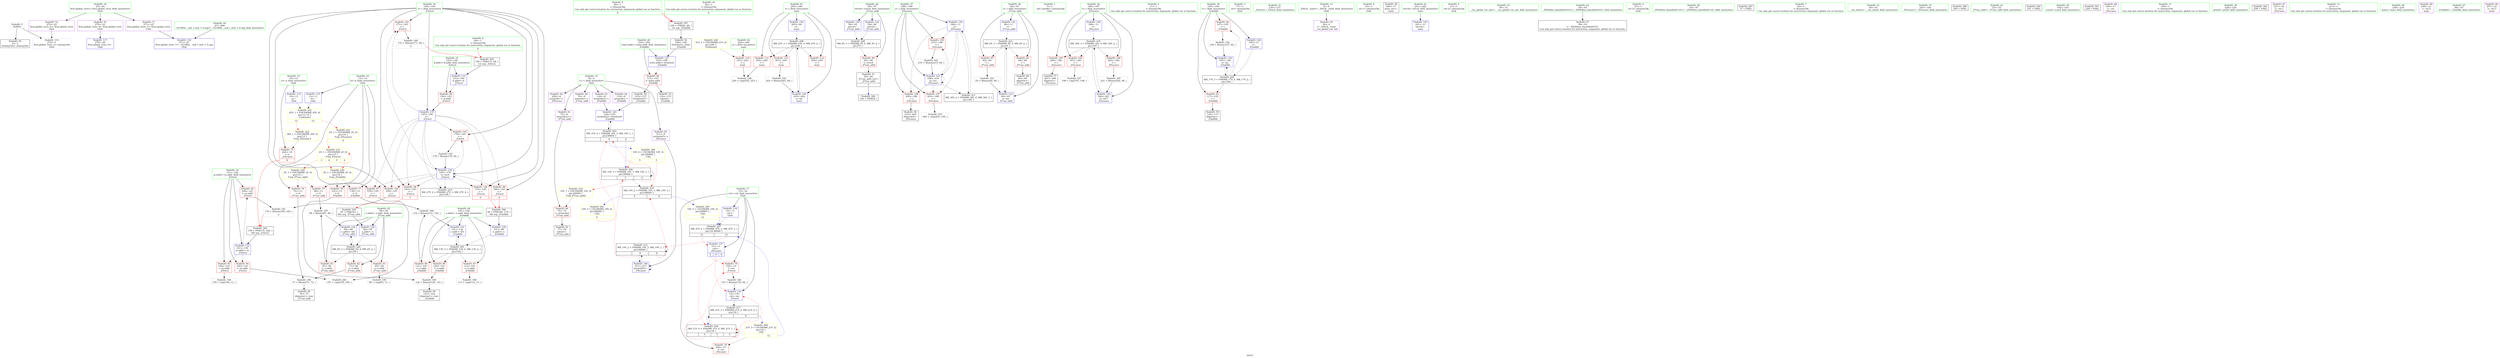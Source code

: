 digraph "SVFG" {
	label="SVFG";

	Node0x562763e249f0 [shape=record,color=grey,label="{NodeID: 0\nNullPtr}"];
	Node0x562763e249f0 -> Node0x562763e40f90[style=solid];
	Node0x562763e249f0 -> Node0x562763e46dc0[style=solid];
	Node0x562763e41b40 [shape=record,color=red,label="{NodeID: 97\n159\<--145\n\<--i\n_Z3recii\n}"];
	Node0x562763e41b40 -> Node0x562763e456d0[style=solid];
	Node0x562763e3f330 [shape=record,color=green,label="{NodeID: 14\n8\<--9\nc\<--c_field_insensitive\nGlob }"];
	Node0x562763e3f330 -> Node0x562763e42c40[style=solid];
	Node0x562763e3f330 -> Node0x562763e42d10[style=solid];
	Node0x562763e3f330 -> Node0x562763e42de0[style=solid];
	Node0x562763e3f330 -> Node0x562763e42eb0[style=solid];
	Node0x562763e3f330 -> Node0x562763e42f80[style=solid];
	Node0x562763e3f330 -> Node0x562763e43050[style=solid];
	Node0x562763e44dd0 [shape=record,color=grey,label="{NodeID: 194\n150 = cmp(149, 11, )\n}"];
	Node0x562763e41680 [shape=record,color=red,label="{NodeID: 111\n252\<--245\n\<--i\nmain\n}"];
	Node0x562763e41680 -> Node0x562763e453d0[style=solid];
	Node0x562763e400a0 [shape=record,color=green,label="{NodeID: 28\n101\<--102\nx.addr\<--x.addr_field_insensitive\n_Z3addib\n}"];
	Node0x562763e400a0 -> Node0x562763e442c0[style=solid];
	Node0x562763e400a0 -> Node0x562763e44390[style=solid];
	Node0x562763e400a0 -> Node0x562763e44460[style=solid];
	Node0x562763e400a0 -> Node0x562763e473a0[style=solid];
	Node0x562763e400a0 -> Node0x562763e477b0[style=solid];
	Node0x562763e55cd0 [shape=record,color=black,label="{NodeID: 208\nMR_43V_3 = PHI(MR_43V_4, MR_43V_2, )\npts\{246 \}\n}"];
	Node0x562763e55cd0 -> Node0x562763e41680[style=dashed];
	Node0x562763e55cd0 -> Node0x562763e41750[style=dashed];
	Node0x562763e55cd0 -> Node0x562763e41820[style=dashed];
	Node0x562763e55cd0 -> Node0x562763e48310[style=dashed];
	Node0x562763e472d0 [shape=record,color=blue,label="{NodeID: 125\n56\<--92\nretval\<--\n_Z7can_addi\n}"];
	Node0x562763e472d0 -> Node0x562763e561d0[style=dashed];
	Node0x562763e40cf0 [shape=record,color=green,label="{NodeID: 42\n243\<--244\nj\<--j_field_insensitive\nmain\n}"];
	Node0x562763e40cf0 -> Node0x562763e415b0[style=solid];
	Node0x562763e6ee40 [shape=record,color=black,label="{NodeID: 305\n140 = PHI(172, 84, )\n1st arg _Z3recii }"];
	Node0x562763e6ee40 -> Node0x562763e47950[style=solid];
	Node0x562763e5a2d0 [shape=record,color=yellow,style=double,label="{NodeID: 222\n30V_1 = ENCHI(MR_30V_0)\npts\{12 \}\nFun[_Z5scasev]}"];
	Node0x562763e5a2d0 -> Node0x562763e43760[style=dashed];
	Node0x562763e47e30 [shape=record,color=blue,label="{NodeID: 139\n188\<--11\nj\<--\n_Z5scasev\n}"];
	Node0x562763e47e30 -> Node0x562763e41340[style=dashed];
	Node0x562763e47e30 -> Node0x562763e41410[style=dashed];
	Node0x562763e47e30 -> Node0x562763e414e0[style=dashed];
	Node0x562763e47e30 -> Node0x562763e47fd0[style=dashed];
	Node0x562763e47e30 -> Node0x562763e56bd0[style=dashed];
	Node0x562763e42900 [shape=record,color=black,label="{NodeID: 56\n123\<--122\nidxprom1\<--rem\n_Z3addib\n}"];
	Node0x562763e43460 [shape=record,color=purple,label="{NodeID: 70\n270\<--25\nllvm.global_ctors_0\<--llvm.global_ctors\nGlob }"];
	Node0x562763e43460 -> Node0x562763e46bc0[style=solid];
	Node0x562763e44050 [shape=record,color=red,label="{NodeID: 84\n68\<--60\n\<--i\n_Z7can_addi\n}"];
	Node0x562763e44050 -> Node0x562763e42280[style=solid];
	Node0x562763e3e400 [shape=record,color=green,label="{NodeID: 1\n7\<--1\n__dso_handle\<--dummyObj\nGlob }"];
	Node0x562763e4a480 [shape=record,color=grey,label="{NodeID: 181\n83 = Binary(82, 84, )\n}"];
	Node0x562763e4a480 -> Node0x562763e47130[style=solid];
	Node0x562763e41c10 [shape=record,color=red,label="{NodeID: 98\n163\<--145\n\<--i\n_Z3recii\n|{<s0>3}}"];
	Node0x562763e41c10:s0 -> Node0x562763e6ea40[style=solid,color=red];
	Node0x562763e3f430 [shape=record,color=green,label="{NodeID: 15\n10\<--12\nn\<--n_field_insensitive\nGlob }"];
	Node0x562763e3f430 -> Node0x562763e43760[style=solid];
	Node0x562763e3f430 -> Node0x562763e418f0[style=solid];
	Node0x562763e44f50 [shape=record,color=grey,label="{NodeID: 195\n204 = cmp(203, 199, )\n}"];
	Node0x562763e41750 [shape=record,color=red,label="{NodeID: 112\n256\<--245\n\<--i\nmain\n}"];
	Node0x562763e40170 [shape=record,color=green,label="{NodeID: 29\n103\<--104\nstate.addr\<--state.addr_field_insensitive\n_Z3addib\n}"];
	Node0x562763e40170 -> Node0x562763e44530[style=solid];
	Node0x562763e40170 -> Node0x562763e47470[style=solid];
	Node0x562763e602e0 [shape=record,color=yellow,style=double,label="{NodeID: 292\n10V_5 = CSCHI(MR_10V_4)\npts\{90000 \}\nCS[]|{<s0>6}}"];
	Node0x562763e602e0:s0 -> Node0x562763e543a0[style=dashed,color=red];
	Node0x562763e561d0 [shape=record,color=black,label="{NodeID: 209\nMR_4V_3 = PHI(MR_4V_4, MR_4V_2, )\npts\{57 \}\n}"];
	Node0x562763e561d0 -> Node0x562763e43d10[style=dashed];
	Node0x562763e473a0 [shape=record,color=blue,label="{NodeID: 126\n101\<--99\nx.addr\<--x\n_Z3addib\n}"];
	Node0x562763e473a0 -> Node0x562763e539a0[style=dashed];
	Node0x562763e40dc0 [shape=record,color=green,label="{NodeID: 43\n245\<--246\ni\<--i_field_insensitive\nmain\n}"];
	Node0x562763e40dc0 -> Node0x562763e41680[style=solid];
	Node0x562763e40dc0 -> Node0x562763e41750[style=solid];
	Node0x562763e40dc0 -> Node0x562763e41820[style=solid];
	Node0x562763e40dc0 -> Node0x562763e48240[style=solid];
	Node0x562763e40dc0 -> Node0x562763e48310[style=solid];
	Node0x562763e6efc0 [shape=record,color=black,label="{NodeID: 306\n99 = PHI(166, 174, )\n0th arg _Z3addib }"];
	Node0x562763e6efc0 -> Node0x562763e473a0[style=solid];
	Node0x562763e5b600 [shape=record,color=yellow,style=double,label="{NodeID: 223\n2V_1 = ENCHI(MR_2V_0)\npts\{14 \}\nFun[_Z5scasev]|{<s0>8}}"];
	Node0x562763e5b600:s0 -> Node0x562763e5bef0[style=dashed,color=red];
	Node0x562763e47f00 [shape=record,color=blue,label="{NodeID: 140\n211\<--213\narrayidx5\<--\n_Z5scasev\n}"];
	Node0x562763e47f00 -> Node0x562763e47f00[style=dashed];
	Node0x562763e47f00 -> Node0x562763e570d0[style=dashed];
	Node0x562763e429d0 [shape=record,color=black,label="{NodeID: 57\n207\<--206\nidxprom\<--\n_Z5scasev\n}"];
	Node0x562763e43560 [shape=record,color=purple,label="{NodeID: 71\n271\<--25\nllvm.global_ctors_1\<--llvm.global_ctors\nGlob }"];
	Node0x562763e43560 -> Node0x562763e46cc0[style=solid];
	Node0x562763e44120 [shape=record,color=red,label="{NodeID: 85\n82\<--60\n\<--i\n_Z7can_addi\n}"];
	Node0x562763e44120 -> Node0x562763e4a480[style=solid];
	Node0x562763e3e490 [shape=record,color=green,label="{NodeID: 2\n11\<--1\n\<--dummyObj\nCan only get source location for instruction, argument, global var or function.}"];
	Node0x562763e4a600 [shape=record,color=grey,label="{NodeID: 182\n262 = Binary(261, 84, )\n}"];
	Node0x562763e4a600 -> Node0x562763e48310[style=solid];
	Node0x562763e41ce0 [shape=record,color=red,label="{NodeID: 99\n166\<--145\n\<--i\n_Z3recii\n|{<s0>4}}"];
	Node0x562763e41ce0:s0 -> Node0x562763e6efc0[style=solid,color=red];
	Node0x562763e3f530 [shape=record,color=green,label="{NodeID: 16\n13\<--14\nb\<--b_field_insensitive\nGlob }"];
	Node0x562763e3f530 -> Node0x562763e43830[style=solid];
	Node0x562763e3f530 -> Node0x562763e43900[style=solid];
	Node0x562763e3f530 -> Node0x562763e439d0[style=solid];
	Node0x562763e3f530 -> Node0x562763e43aa0[style=solid];
	Node0x562763e3f530 -> Node0x562763e46a30[style=solid];
	Node0x562763e450d0 [shape=record,color=grey,label="{NodeID: 196\n113 = cmp(112, 11, )\n}"];
	Node0x562763e41820 [shape=record,color=red,label="{NodeID: 113\n261\<--245\n\<--i\nmain\n}"];
	Node0x562763e41820 -> Node0x562763e4a600[style=solid];
	Node0x562763e40240 [shape=record,color=green,label="{NodeID: 30\n105\<--106\ni\<--i_field_insensitive\n_Z3addib\n}"];
	Node0x562763e40240 -> Node0x562763e44600[style=solid];
	Node0x562763e40240 -> Node0x562763e446d0[style=solid];
	Node0x562763e40240 -> Node0x562763e47540[style=solid];
	Node0x562763e40240 -> Node0x562763e476e0[style=solid];
	Node0x562763e566d0 [shape=record,color=black,label="{NodeID: 210\nMR_34V_3 = PHI(MR_34V_4, MR_34V_2, )\npts\{187 \}\n}"];
	Node0x562763e566d0 -> Node0x562763e420f0[style=dashed];
	Node0x562763e566d0 -> Node0x562763e421c0[style=dashed];
	Node0x562763e566d0 -> Node0x562763e41270[style=dashed];
	Node0x562763e566d0 -> Node0x562763e480a0[style=dashed];
	Node0x562763e47470 [shape=record,color=blue,label="{NodeID: 127\n103\<--108\nstate.addr\<--frombool\n_Z3addib\n}"];
	Node0x562763e47470 -> Node0x562763e44530[style=dashed];
	Node0x562763e40e90 [shape=record,color=green,label="{NodeID: 44\n27\<--266\n_GLOBAL__sub_I_earl_3_0.cpp\<--_GLOBAL__sub_I_earl_3_0.cpp_field_insensitive\n}"];
	Node0x562763e40e90 -> Node0x562763e46cc0[style=solid];
	Node0x562763e6f140 [shape=record,color=black,label="{NodeID: 307\n100 = PHI(92, 80, )\n1st arg _Z3addib }"];
	Node0x562763e6f140 -> Node0x562763e425c0[style=solid];
	Node0x562763e47fd0 [shape=record,color=blue,label="{NodeID: 141\n188\<--216\nj\<--inc\n_Z5scasev\n}"];
	Node0x562763e47fd0 -> Node0x562763e41340[style=dashed];
	Node0x562763e47fd0 -> Node0x562763e41410[style=dashed];
	Node0x562763e47fd0 -> Node0x562763e414e0[style=dashed];
	Node0x562763e47fd0 -> Node0x562763e47fd0[style=dashed];
	Node0x562763e47fd0 -> Node0x562763e56bd0[style=dashed];
	Node0x562763e42aa0 [shape=record,color=black,label="{NodeID: 58\n210\<--209\nidxprom4\<--\n_Z5scasev\n}"];
	Node0x562763e43660 [shape=record,color=purple,label="{NodeID: 72\n272\<--25\nllvm.global_ctors_2\<--llvm.global_ctors\nGlob }"];
	Node0x562763e43660 -> Node0x562763e46dc0[style=solid];
	Node0x562763e441f0 [shape=record,color=red,label="{NodeID: 86\n76\<--75\n\<--arrayidx2\n_Z7can_addi\n}"];
	Node0x562763e441f0 -> Node0x562763e42420[style=solid];
	Node0x562763e3e520 [shape=record,color=green,label="{NodeID: 3\n17\<--1\n.str\<--dummyObj\nGlob }"];
	Node0x562763e4a780 [shape=record,color=grey,label="{NodeID: 183\n216 = Binary(215, 84, )\n}"];
	Node0x562763e4a780 -> Node0x562763e47fd0[style=solid];
	Node0x562763e41db0 [shape=record,color=red,label="{NodeID: 100\n169\<--145\n\<--i\n_Z3recii\n}"];
	Node0x562763e41db0 -> Node0x562763e4b380[style=solid];
	Node0x562763e3f630 [shape=record,color=green,label="{NodeID: 17\n15\<--16\ncnt\<--cnt_field_insensitive\nGlob }"];
	Node0x562763e3f630 -> Node0x562763e43b70[style=solid];
	Node0x562763e3f630 -> Node0x562763e43c40[style=solid];
	Node0x562763e3f630 -> Node0x562763e46ac0[style=solid];
	Node0x562763e3f630 -> Node0x562763e47a20[style=solid];
	Node0x562763e3f630 -> Node0x562763e47c90[style=solid];
	Node0x562763e45250 [shape=record,color=grey,label="{NodeID: 197\n198 = cmp(197, 199, )\n}"];
	Node0x562763e418f0 [shape=record,color=blue,label="{NodeID: 114\n10\<--11\nn\<--\nGlob }"];
	Node0x562763e418f0 -> Node0x562763e5c730[style=dashed];
	Node0x562763e40310 [shape=record,color=green,label="{NodeID: 31\n136\<--137\n_Z3recii\<--_Z3recii_field_insensitive\n}"];
	Node0x562763e60520 [shape=record,color=yellow,style=double,label="{NodeID: 294\n21V_3 = CSCHI(MR_21V_2)\npts\{16 \}\nCS[]|{|<s1>12}}"];
	Node0x562763e60520 -> Node0x562763e43c40[style=dashed];
	Node0x562763e60520:s1 -> Node0x562763e557a0[style=dashed,color=blue];
	Node0x562763e56bd0 [shape=record,color=black,label="{NodeID: 211\nMR_36V_2 = PHI(MR_36V_4, MR_36V_1, )\npts\{189 \}\n}"];
	Node0x562763e56bd0 -> Node0x562763e47e30[style=dashed];
	Node0x562763e47540 [shape=record,color=blue,label="{NodeID: 128\n105\<--11\ni\<--\n_Z3addib\n}"];
	Node0x562763e47540 -> Node0x562763e53ea0[style=dashed];
	Node0x562763e40f90 [shape=record,color=black,label="{NodeID: 45\n2\<--3\ndummyVal\<--dummyVal\n}"];
	Node0x562763e480a0 [shape=record,color=blue,label="{NodeID: 142\n186\<--221\ni\<--inc7\n_Z5scasev\n}"];
	Node0x562763e480a0 -> Node0x562763e566d0[style=dashed];
	Node0x562763e42b70 [shape=record,color=purple,label="{NodeID: 59\n36\<--4\n\<--_ZStL8__ioinit\n__cxx_global_var_init\n}"];
	Node0x562763e43760 [shape=record,color=red,label="{NodeID: 73\n224\<--10\n\<--n\n_Z5scasev\n|{<s0>8}}"];
	Node0x562763e43760:s0 -> Node0x562763e6ec30[style=solid,color=red];
	Node0x562763e442c0 [shape=record,color=red,label="{NodeID: 87\n112\<--101\n\<--x.addr\n_Z3addib\n}"];
	Node0x562763e442c0 -> Node0x562763e450d0[style=solid];
	Node0x562763e3e5b0 [shape=record,color=green,label="{NodeID: 4\n19\<--1\n.str.1\<--dummyObj\nGlob }"];
	Node0x562763e4a900 [shape=record,color=grey,label="{NodeID: 184\n153 = Binary(152, 84, )\n}"];
	Node0x562763e4a900 -> Node0x562763e47a20[style=solid];
	Node0x562763e41e80 [shape=record,color=red,label="{NodeID: 101\n171\<--145\n\<--i\n_Z3recii\n}"];
	Node0x562763e41e80 -> Node0x562763e4b080[style=solid];
	Node0x562763e3f730 [shape=record,color=green,label="{NodeID: 18\n25\<--29\nllvm.global_ctors\<--llvm.global_ctors_field_insensitive\nGlob }"];
	Node0x562763e3f730 -> Node0x562763e43460[style=solid];
	Node0x562763e3f730 -> Node0x562763e43560[style=solid];
	Node0x562763e3f730 -> Node0x562763e43660[style=solid];
	Node0x562763e453d0 [shape=record,color=grey,label="{NodeID: 198\n254 = cmp(252, 253, )\n}"];
	Node0x562763e46a30 [shape=record,color=blue,label="{NodeID: 115\n13\<--11\nb\<--\nGlob }"];
	Node0x562763e46a30 -> Node0x562763e5c730[style=dashed];
	Node0x562763e40410 [shape=record,color=green,label="{NodeID: 32\n141\<--142\nm.addr\<--m.addr_field_insensitive\n_Z3recii\n}"];
	Node0x562763e40410 -> Node0x562763e447a0[style=solid];
	Node0x562763e40410 -> Node0x562763e44870[style=solid];
	Node0x562763e40410 -> Node0x562763e44940[style=solid];
	Node0x562763e40410 -> Node0x562763e47880[style=solid];
	Node0x562763e60680 [shape=record,color=yellow,style=double,label="{NodeID: 295\n10V_5 = CSCHI(MR_10V_2)\npts\{90000 \}\nCS[]|{<s0>12}}"];
	Node0x562763e60680:s0 -> Node0x562763e557a0[style=dashed,color=blue];
	Node0x562763e570d0 [shape=record,color=black,label="{NodeID: 212\nMR_10V_2 = PHI(MR_10V_3, MR_10V_1, )\npts\{90000 \}\n|{|<s2>8|<s3>8}}"];
	Node0x562763e570d0 -> Node0x562763e47f00[style=dashed];
	Node0x562763e570d0 -> Node0x562763e570d0[style=dashed];
	Node0x562763e570d0:s2 -> Node0x562763e552a0[style=dashed,color=red];
	Node0x562763e570d0:s3 -> Node0x562763e593d0[style=dashed,color=red];
	Node0x562763e47610 [shape=record,color=blue,label="{NodeID: 129\n124\<--125\narrayidx2\<--frombool3\n_Z3addib\n}"];
	Node0x562763e47610 -> Node0x562763e543a0[style=dashed];
	Node0x562763e41090 [shape=record,color=black,label="{NodeID: 46\n240\<--11\nmain_ret\<--\nmain\n}"];
	Node0x562763e48170 [shape=record,color=blue,label="{NodeID: 143\n241\<--11\nretval\<--\nmain\n}"];
	Node0x562763e42c40 [shape=record,color=purple,label="{NodeID: 60\n70\<--8\narrayidx\<--c\n_Z7can_addi\n}"];
	Node0x562763e5c570 [shape=record,color=yellow,style=double,label="{NodeID: 240\n41V_1 = ENCHI(MR_41V_0)\npts\{244 \}\nFun[main]}"];
	Node0x562763e5c570 -> Node0x562763e415b0[style=dashed];
	Node0x562763e43830 [shape=record,color=red,label="{NodeID: 74\n72\<--13\n\<--b\n_Z7can_addi\n}"];
	Node0x562763e43830 -> Node0x562763e4af00[style=solid];
	Node0x562763e44390 [shape=record,color=red,label="{NodeID: 88\n120\<--101\n\<--x.addr\n_Z3addib\n}"];
	Node0x562763e44390 -> Node0x562763e4b200[style=solid];
	Node0x562763e3edf0 [shape=record,color=green,label="{NodeID: 5\n21\<--1\n.str.2\<--dummyObj\nGlob }"];
	Node0x562763e4aa80 [shape=record,color=grey,label="{NodeID: 185\n221 = Binary(220, 84, )\n}"];
	Node0x562763e4aa80 -> Node0x562763e480a0[style=solid];
	Node0x562763e41f50 [shape=record,color=red,label="{NodeID: 102\n174\<--145\n\<--i\n_Z3recii\n|{<s0>6}}"];
	Node0x562763e41f50:s0 -> Node0x562763e6efc0[style=solid,color=red];
	Node0x562763e3f830 [shape=record,color=green,label="{NodeID: 19\n30\<--31\n__cxx_global_var_init\<--__cxx_global_var_init_field_insensitive\n}"];
	Node0x562763e45550 [shape=record,color=grey,label="{NodeID: 199\n66 = cmp(65, 11, )\n}"];
	Node0x562763e46ac0 [shape=record,color=blue,label="{NodeID: 116\n15\<--11\ncnt\<--\nGlob }"];
	Node0x562763e46ac0 -> Node0x562763e557a0[style=dashed];
	Node0x562763e404e0 [shape=record,color=green,label="{NodeID: 33\n143\<--144\nk.addr\<--k.addr_field_insensitive\n_Z3recii\n}"];
	Node0x562763e404e0 -> Node0x562763e41a70[style=solid];
	Node0x562763e404e0 -> Node0x562763e47950[style=solid];
	Node0x562763e476e0 [shape=record,color=blue,label="{NodeID: 130\n105\<--128\ni\<--inc\n_Z3addib\n}"];
	Node0x562763e476e0 -> Node0x562763e53ea0[style=dashed];
	Node0x562763e41160 [shape=record,color=black,label="{NodeID: 47\n38\<--39\n\<--_ZNSt8ios_base4InitD1Ev\nCan only get source location for instruction, argument, global var or function.}"];
	Node0x562763e48240 [shape=record,color=blue,label="{NodeID: 144\n245\<--84\ni\<--\nmain\n}"];
	Node0x562763e48240 -> Node0x562763e55cd0[style=dashed];
	Node0x562763e42d10 [shape=record,color=purple,label="{NodeID: 61\n75\<--8\narrayidx2\<--c\n_Z7can_addi\n}"];
	Node0x562763e42d10 -> Node0x562763e441f0[style=solid];
	Node0x562763e43900 [shape=record,color=red,label="{NodeID: 75\n86\<--13\n\<--b\n_Z7can_addi\n}"];
	Node0x562763e43900 -> Node0x562763e4ad80[style=solid];
	Node0x562763e44460 [shape=record,color=red,label="{NodeID: 89\n131\<--101\n\<--x.addr\n_Z3addib\n}"];
	Node0x562763e44460 -> Node0x562763e4ac00[style=solid];
	Node0x562763e3ee80 [shape=record,color=green,label="{NodeID: 6\n23\<--1\n.str.3\<--dummyObj\nGlob }"];
	Node0x562763e4ac00 [shape=record,color=grey,label="{NodeID: 186\n132 = Binary(131, 130, )\n}"];
	Node0x562763e4ac00 -> Node0x562763e477b0[style=solid];
	Node0x562763e42020 [shape=record,color=red,label="{NodeID: 103\n178\<--145\n\<--i\n_Z3recii\n}"];
	Node0x562763e42020 -> Node0x562763e44c50[style=solid];
	Node0x562763e3f930 [shape=record,color=green,label="{NodeID: 20\n34\<--35\n_ZNSt8ios_base4InitC1Ev\<--_ZNSt8ios_base4InitC1Ev_field_insensitive\n}"];
	Node0x562763e456d0 [shape=record,color=grey,label="{NodeID: 200\n161 = cmp(159, 160, )\n}"];
	Node0x562763e46bc0 [shape=record,color=blue,label="{NodeID: 117\n270\<--26\nllvm.global_ctors_0\<--\nGlob }"];
	Node0x562763e405b0 [shape=record,color=green,label="{NodeID: 34\n145\<--146\ni\<--i_field_insensitive\n_Z3recii\n}"];
	Node0x562763e405b0 -> Node0x562763e41b40[style=solid];
	Node0x562763e405b0 -> Node0x562763e41c10[style=solid];
	Node0x562763e405b0 -> Node0x562763e41ce0[style=solid];
	Node0x562763e405b0 -> Node0x562763e41db0[style=solid];
	Node0x562763e405b0 -> Node0x562763e41e80[style=solid];
	Node0x562763e405b0 -> Node0x562763e41f50[style=solid];
	Node0x562763e405b0 -> Node0x562763e42020[style=solid];
	Node0x562763e405b0 -> Node0x562763e47af0[style=solid];
	Node0x562763e405b0 -> Node0x562763e47bc0[style=solid];
	Node0x562763c00af0 [shape=record,color=black,label="{NodeID: 297\n37 = PHI()\n}"];
	Node0x562763e477b0 [shape=record,color=blue,label="{NodeID: 131\n101\<--132\nx.addr\<--div\n_Z3addib\n}"];
	Node0x562763e477b0 -> Node0x562763e539a0[style=dashed];
	Node0x562763e42280 [shape=record,color=black,label="{NodeID: 48\n69\<--68\nidxprom\<--\n_Z7can_addi\n}"];
	Node0x562763e5ba60 [shape=record,color=yellow,style=double,label="{NodeID: 228\n2V_1 = ENCHI(MR_2V_0)\npts\{14 \}\nFun[_Z7can_addi]}"];
	Node0x562763e5ba60 -> Node0x562763e43830[style=dashed];
	Node0x562763e5ba60 -> Node0x562763e43900[style=dashed];
	Node0x562763e48310 [shape=record,color=blue,label="{NodeID: 145\n245\<--262\ni\<--inc\nmain\n}"];
	Node0x562763e48310 -> Node0x562763e55cd0[style=dashed];
	Node0x562763e42de0 [shape=record,color=purple,label="{NodeID: 62\n119\<--8\narrayidx\<--c\n_Z3addib\n}"];
	Node0x562763e5c730 [shape=record,color=yellow,style=double,label="{NodeID: 242\n45V_1 = ENCHI(MR_45V_0)\npts\{12 14 \}\nFun[main]|{<s0>12|<s1>12}}"];
	Node0x562763e5c730:s0 -> Node0x562763e5a2d0[style=dashed,color=red];
	Node0x562763e5c730:s1 -> Node0x562763e5b600[style=dashed,color=red];
	Node0x562763e439d0 [shape=record,color=red,label="{NodeID: 76\n121\<--13\n\<--b\n_Z3addib\n}"];
	Node0x562763e439d0 -> Node0x562763e4b200[style=solid];
	Node0x562763e44530 [shape=record,color=red,label="{NodeID: 90\n115\<--103\n\<--state.addr\n_Z3addib\n}"];
	Node0x562763e44530 -> Node0x562763e42690[style=solid];
	Node0x562763e44530 -> Node0x562763e42760[style=solid];
	Node0x562763e3ef10 [shape=record,color=green,label="{NodeID: 7\n26\<--1\n\<--dummyObj\nCan only get source location for instruction, argument, global var or function.}"];
	Node0x562763e4ad80 [shape=record,color=grey,label="{NodeID: 187\n88 = Binary(87, 86, )\n}"];
	Node0x562763e4ad80 -> Node0x562763e47200[style=solid];
	Node0x562763e420f0 [shape=record,color=red,label="{NodeID: 104\n197\<--186\n\<--i\n_Z5scasev\n}"];
	Node0x562763e420f0 -> Node0x562763e45250[style=solid];
	Node0x562763e3fa30 [shape=record,color=green,label="{NodeID: 21\n40\<--41\n__cxa_atexit\<--__cxa_atexit_field_insensitive\n}"];
	Node0x562763e539a0 [shape=record,color=black,label="{NodeID: 201\nMR_13V_3 = PHI(MR_13V_4, MR_13V_2, )\npts\{102 \}\n}"];
	Node0x562763e539a0 -> Node0x562763e442c0[style=dashed];
	Node0x562763e539a0 -> Node0x562763e44390[style=dashed];
	Node0x562763e539a0 -> Node0x562763e44460[style=dashed];
	Node0x562763e539a0 -> Node0x562763e477b0[style=dashed];
	Node0x562763e46cc0 [shape=record,color=blue,label="{NodeID: 118\n271\<--27\nllvm.global_ctors_1\<--_GLOBAL__sub_I_earl_3_0.cpp\nGlob }"];
	Node0x562763e40680 [shape=record,color=green,label="{NodeID: 35\n183\<--184\n_Z5scasev\<--_Z5scasev_field_insensitive\n}"];
	Node0x562763e6e540 [shape=record,color=black,label="{NodeID: 298\n249 = PHI()\n}"];
	Node0x562763e47880 [shape=record,color=blue,label="{NodeID: 132\n141\<--139\nm.addr\<--m\n_Z3recii\n}"];
	Node0x562763e47880 -> Node0x562763e447a0[style=dashed];
	Node0x562763e47880 -> Node0x562763e44870[style=dashed];
	Node0x562763e47880 -> Node0x562763e44940[style=dashed];
	Node0x562763e42350 [shape=record,color=black,label="{NodeID: 49\n74\<--73\nidxprom1\<--rem\n_Z7can_addi\n}"];
	Node0x562763e42eb0 [shape=record,color=purple,label="{NodeID: 63\n124\<--8\narrayidx2\<--c\n_Z3addib\n}"];
	Node0x562763e42eb0 -> Node0x562763e47610[style=solid];
	Node0x562763e43aa0 [shape=record,color=red,label="{NodeID: 77\n130\<--13\n\<--b\n_Z3addib\n}"];
	Node0x562763e43aa0 -> Node0x562763e4ac00[style=solid];
	Node0x562763e44600 [shape=record,color=red,label="{NodeID: 91\n117\<--105\n\<--i\n_Z3addib\n}"];
	Node0x562763e44600 -> Node0x562763e42830[style=solid];
	Node0x562763e3efa0 [shape=record,color=green,label="{NodeID: 8\n80\<--1\n\<--dummyObj\nCan only get source location for instruction, argument, global var or function.|{<s0>6}}"];
	Node0x562763e3efa0:s0 -> Node0x562763e6f140[style=solid,color=red];
	Node0x562763e4af00 [shape=record,color=grey,label="{NodeID: 188\n73 = Binary(71, 72, )\n}"];
	Node0x562763e4af00 -> Node0x562763e42350[style=solid];
	Node0x562763e421c0 [shape=record,color=red,label="{NodeID: 105\n206\<--186\n\<--i\n_Z5scasev\n}"];
	Node0x562763e421c0 -> Node0x562763e429d0[style=solid];
	Node0x562763e3fb30 [shape=record,color=green,label="{NodeID: 22\n39\<--45\n_ZNSt8ios_base4InitD1Ev\<--_ZNSt8ios_base4InitD1Ev_field_insensitive\n}"];
	Node0x562763e3fb30 -> Node0x562763e41160[style=solid];
	Node0x562763e53ea0 [shape=record,color=black,label="{NodeID: 202\nMR_17V_3 = PHI(MR_17V_4, MR_17V_2, )\npts\{106 \}\n}"];
	Node0x562763e53ea0 -> Node0x562763e44600[style=dashed];
	Node0x562763e53ea0 -> Node0x562763e446d0[style=dashed];
	Node0x562763e53ea0 -> Node0x562763e476e0[style=dashed];
	Node0x562763e46dc0 [shape=record,color=blue, style = dotted,label="{NodeID: 119\n272\<--3\nllvm.global_ctors_2\<--dummyVal\nGlob }"];
	Node0x562763e40780 [shape=record,color=green,label="{NodeID: 36\n186\<--187\ni\<--i_field_insensitive\n_Z5scasev\n}"];
	Node0x562763e40780 -> Node0x562763e420f0[style=solid];
	Node0x562763e40780 -> Node0x562763e421c0[style=solid];
	Node0x562763e40780 -> Node0x562763e41270[style=solid];
	Node0x562763e40780 -> Node0x562763e47d60[style=solid];
	Node0x562763e40780 -> Node0x562763e480a0[style=solid];
	Node0x562763e6e640 [shape=record,color=black,label="{NodeID: 299\n164 = PHI(54, )\n}"];
	Node0x562763e47950 [shape=record,color=blue,label="{NodeID: 133\n143\<--140\nk.addr\<--k\n_Z3recii\n}"];
	Node0x562763e47950 -> Node0x562763e41a70[style=dashed];
	Node0x562763e42420 [shape=record,color=black,label="{NodeID: 50\n77\<--76\ntobool\<--\n_Z7can_addi\n}"];
	Node0x562763e42f80 [shape=record,color=purple,label="{NodeID: 64\n208\<--8\narrayidx\<--c\n_Z5scasev\n}"];
	Node0x562763e5c920 [shape=record,color=yellow,style=double,label="{NodeID: 244\n2V_1 = ENCHI(MR_2V_0)\npts\{14 \}\nFun[_Z3addib]}"];
	Node0x562763e5c920 -> Node0x562763e439d0[style=dashed];
	Node0x562763e5c920 -> Node0x562763e43aa0[style=dashed];
	Node0x562763e43b70 [shape=record,color=red,label="{NodeID: 78\n152\<--15\n\<--cnt\n_Z3recii\n}"];
	Node0x562763e43b70 -> Node0x562763e4a900[style=solid];
	Node0x562763e446d0 [shape=record,color=red,label="{NodeID: 92\n127\<--105\n\<--i\n_Z3addib\n}"];
	Node0x562763e446d0 -> Node0x562763e44ad0[style=solid];
	Node0x562763e3f030 [shape=record,color=green,label="{NodeID: 9\n84\<--1\n\<--dummyObj\nCan only get source location for instruction, argument, global var or function.|{<s0>8}}"];
	Node0x562763e3f030:s0 -> Node0x562763e6ee40[style=solid,color=red];
	Node0x562763e4b080 [shape=record,color=grey,label="{NodeID: 189\n172 = Binary(171, 84, )\n|{<s0>5}}"];
	Node0x562763e4b080:s0 -> Node0x562763e6ee40[style=solid,color=red];
	Node0x562763e41270 [shape=record,color=red,label="{NodeID: 106\n220\<--186\n\<--i\n_Z5scasev\n}"];
	Node0x562763e41270 -> Node0x562763e4aa80[style=solid];
	Node0x562763e3fc30 [shape=record,color=green,label="{NodeID: 23\n52\<--53\n_Z7can_addi\<--_Z7can_addi_field_insensitive\n}"];
	Node0x562763e543a0 [shape=record,color=black,label="{NodeID: 203\nMR_10V_2 = PHI(MR_10V_3, MR_10V_1, )\npts\{90000 \}\n|{|<s1>4|<s2>6}}"];
	Node0x562763e543a0 -> Node0x562763e47610[style=dashed];
	Node0x562763e543a0:s1 -> Node0x562763e60020[style=dashed,color=blue];
	Node0x562763e543a0:s2 -> Node0x562763e552a0[style=dashed,color=blue];
	Node0x562763e46ec0 [shape=record,color=blue,label="{NodeID: 120\n58\<--55\nx.addr\<--x\n_Z7can_addi\n}"];
	Node0x562763e46ec0 -> Node0x562763e598d0[style=dashed];
	Node0x562763e40850 [shape=record,color=green,label="{NodeID: 37\n188\<--189\nj\<--j_field_insensitive\n_Z5scasev\n}"];
	Node0x562763e40850 -> Node0x562763e41340[style=solid];
	Node0x562763e40850 -> Node0x562763e41410[style=solid];
	Node0x562763e40850 -> Node0x562763e414e0[style=solid];
	Node0x562763e40850 -> Node0x562763e47e30[style=solid];
	Node0x562763e40850 -> Node0x562763e47fd0[style=solid];
	Node0x562763e6e7a0 [shape=record,color=black,label="{NodeID: 300\n191 = PHI()\n}"];
	Node0x562763e589d0 [shape=record,color=black,label="{NodeID: 217\nMR_21V_3 = PHI(MR_21V_2, MR_21V_4, )\npts\{16 \}\n|{<s0>5|<s1>8}}"];
	Node0x562763e589d0:s0 -> Node0x562763e548a0[style=dashed,color=blue];
	Node0x562763e589d0:s1 -> Node0x562763e60520[style=dashed,color=blue];
	Node0x562763e47a20 [shape=record,color=blue,label="{NodeID: 134\n15\<--153\ncnt\<--inc\n_Z3recii\n}"];
	Node0x562763e47a20 -> Node0x562763e589d0[style=dashed];
	Node0x562763e424f0 [shape=record,color=black,label="{NodeID: 51\n54\<--94\n_Z7can_addi_ret\<--\n_Z7can_addi\n|{<s0>3}}"];
	Node0x562763e424f0:s0 -> Node0x562763e6e640[style=solid,color=blue];
	Node0x562763e43050 [shape=record,color=purple,label="{NodeID: 65\n211\<--8\narrayidx5\<--c\n_Z5scasev\n}"];
	Node0x562763e43050 -> Node0x562763e47f00[style=solid];
	Node0x562763e43c40 [shape=record,color=red,label="{NodeID: 79\n226\<--15\n\<--cnt\n_Z5scasev\n}"];
	Node0x562763e447a0 [shape=record,color=red,label="{NodeID: 93\n149\<--141\n\<--m.addr\n_Z3recii\n}"];
	Node0x562763e447a0 -> Node0x562763e44dd0[style=solid];
	Node0x562763e3f0c0 [shape=record,color=green,label="{NodeID: 10\n92\<--1\n\<--dummyObj\nCan only get source location for instruction, argument, global var or function.|{<s0>4}}"];
	Node0x562763e3f0c0:s0 -> Node0x562763e6f140[style=solid,color=red];
	Node0x562763e4b200 [shape=record,color=grey,label="{NodeID: 190\n122 = Binary(120, 121, )\n}"];
	Node0x562763e4b200 -> Node0x562763e42900[style=solid];
	Node0x562763e41340 [shape=record,color=red,label="{NodeID: 107\n203\<--188\n\<--j\n_Z5scasev\n}"];
	Node0x562763e41340 -> Node0x562763e44f50[style=solid];
	Node0x562763e3fd30 [shape=record,color=green,label="{NodeID: 24\n56\<--57\nretval\<--retval_field_insensitive\n_Z7can_addi\n}"];
	Node0x562763e3fd30 -> Node0x562763e43d10[style=solid];
	Node0x562763e3fd30 -> Node0x562763e47060[style=solid];
	Node0x562763e3fd30 -> Node0x562763e472d0[style=solid];
	Node0x562763e548a0 [shape=record,color=black,label="{NodeID: 204\nMR_21V_4 = PHI(MR_21V_6, MR_21V_1, )\npts\{16 \}\n|{|<s2>5|<s3>5|<s4>5}}"];
	Node0x562763e548a0 -> Node0x562763e548a0[style=dashed];
	Node0x562763e548a0 -> Node0x562763e589d0[style=dashed];
	Node0x562763e548a0:s2 -> Node0x562763e43b70[style=dashed,color=red];
	Node0x562763e548a0:s3 -> Node0x562763e47a20[style=dashed,color=red];
	Node0x562763e548a0:s4 -> Node0x562763e548a0[style=dashed,color=red];
	Node0x562763e46f90 [shape=record,color=blue,label="{NodeID: 121\n60\<--11\ni\<--\n_Z7can_addi\n}"];
	Node0x562763e46f90 -> Node0x562763e59dd0[style=dashed];
	Node0x562763e40920 [shape=record,color=green,label="{NodeID: 38\n192\<--193\nscanf\<--scanf_field_insensitive\n}"];
	Node0x562763e6e870 [shape=record,color=black,label="{NodeID: 301\n228 = PHI()\n}"];
	Node0x562763e58ed0 [shape=record,color=black,label="{NodeID: 218\nMR_27V_2 = PHI(MR_27V_1, MR_27V_4, )\npts\{146 \}\n}"];
	Node0x562763e47af0 [shape=record,color=blue,label="{NodeID: 135\n145\<--156\ni\<--\n_Z3recii\n}"];
	Node0x562763e47af0 -> Node0x562763e41b40[style=dashed];
	Node0x562763e47af0 -> Node0x562763e41c10[style=dashed];
	Node0x562763e47af0 -> Node0x562763e41ce0[style=dashed];
	Node0x562763e47af0 -> Node0x562763e41db0[style=dashed];
	Node0x562763e47af0 -> Node0x562763e41e80[style=dashed];
	Node0x562763e47af0 -> Node0x562763e41f50[style=dashed];
	Node0x562763e47af0 -> Node0x562763e42020[style=dashed];
	Node0x562763e47af0 -> Node0x562763e47bc0[style=dashed];
	Node0x562763e47af0 -> Node0x562763e58ed0[style=dashed];
	Node0x562763e425c0 [shape=record,color=black,label="{NodeID: 52\n108\<--100\nfrombool\<--state\n_Z3addib\n}"];
	Node0x562763e425c0 -> Node0x562763e47470[style=solid];
	Node0x562763e5be10 [shape=record,color=yellow,style=double,label="{NodeID: 232\n10V_1 = ENCHI(MR_10V_0)\npts\{90000 \}\nFun[_Z7can_addi]}"];
	Node0x562763e5be10 -> Node0x562763e441f0[style=dashed];
	Node0x562763e43120 [shape=record,color=purple,label="{NodeID: 66\n190\<--17\n\<--.str\n_Z5scasev\n}"];
	Node0x562763e43d10 [shape=record,color=red,label="{NodeID: 80\n94\<--56\n\<--retval\n_Z7can_addi\n}"];
	Node0x562763e43d10 -> Node0x562763e424f0[style=solid];
	Node0x562763e44870 [shape=record,color=red,label="{NodeID: 94\n160\<--141\n\<--m.addr\n_Z3recii\n}"];
	Node0x562763e44870 -> Node0x562763e456d0[style=solid];
	Node0x562763e3f150 [shape=record,color=green,label="{NodeID: 11\n199\<--1\n\<--dummyObj\nCan only get source location for instruction, argument, global var or function.}"];
	Node0x562763e4b380 [shape=record,color=grey,label="{NodeID: 191\n170 = Binary(168, 169, )\n|{<s0>5}}"];
	Node0x562763e4b380:s0 -> Node0x562763e6ec30[style=solid,color=red];
	Node0x562763e41410 [shape=record,color=red,label="{NodeID: 108\n209\<--188\n\<--j\n_Z5scasev\n}"];
	Node0x562763e41410 -> Node0x562763e42aa0[style=solid];
	Node0x562763e3fe00 [shape=record,color=green,label="{NodeID: 25\n58\<--59\nx.addr\<--x.addr_field_insensitive\n_Z7can_addi\n}"];
	Node0x562763e3fe00 -> Node0x562763e43de0[style=solid];
	Node0x562763e3fe00 -> Node0x562763e43eb0[style=solid];
	Node0x562763e3fe00 -> Node0x562763e43f80[style=solid];
	Node0x562763e3fe00 -> Node0x562763e46ec0[style=solid];
	Node0x562763e3fe00 -> Node0x562763e47200[style=solid];
	Node0x562763e47060 [shape=record,color=blue,label="{NodeID: 122\n56\<--80\nretval\<--\n_Z7can_addi\n}"];
	Node0x562763e47060 -> Node0x562763e561d0[style=dashed];
	Node0x562763e40a20 [shape=record,color=green,label="{NodeID: 39\n229\<--230\nprintf\<--printf_field_insensitive\n}"];
	Node0x562763e6e940 [shape=record,color=black,label="{NodeID: 302\n258 = PHI()\n}"];
	Node0x562763e593d0 [shape=record,color=black,label="{NodeID: 219\nMR_10V_2 = PHI(MR_10V_1, MR_10V_3, )\npts\{90000 \}\n|{<s0>5|<s1>8}}"];
	Node0x562763e593d0:s0 -> Node0x562763e602e0[style=dashed,color=blue];
	Node0x562763e593d0:s1 -> Node0x562763e60680[style=dashed,color=blue];
	Node0x562763e47bc0 [shape=record,color=blue,label="{NodeID: 136\n145\<--179\ni\<--inc4\n_Z3recii\n}"];
	Node0x562763e47bc0 -> Node0x562763e41b40[style=dashed];
	Node0x562763e47bc0 -> Node0x562763e41c10[style=dashed];
	Node0x562763e47bc0 -> Node0x562763e41ce0[style=dashed];
	Node0x562763e47bc0 -> Node0x562763e41db0[style=dashed];
	Node0x562763e47bc0 -> Node0x562763e41e80[style=dashed];
	Node0x562763e47bc0 -> Node0x562763e41f50[style=dashed];
	Node0x562763e47bc0 -> Node0x562763e42020[style=dashed];
	Node0x562763e47bc0 -> Node0x562763e47bc0[style=dashed];
	Node0x562763e47bc0 -> Node0x562763e58ed0[style=dashed];
	Node0x562763e42690 [shape=record,color=black,label="{NodeID: 53\n116\<--115\ntobool\<--\n_Z3addib\n}"];
	Node0x562763e5bef0 [shape=record,color=yellow,style=double,label="{NodeID: 233\n2V_1 = ENCHI(MR_2V_0)\npts\{14 \}\nFun[_Z3recii]|{<s0>3|<s1>4|<s2>5|<s3>6}}"];
	Node0x562763e5bef0:s0 -> Node0x562763e5ba60[style=dashed,color=red];
	Node0x562763e5bef0:s1 -> Node0x562763e5c920[style=dashed,color=red];
	Node0x562763e5bef0:s2 -> Node0x562763e5bef0[style=dashed,color=red];
	Node0x562763e5bef0:s3 -> Node0x562763e5c920[style=dashed,color=red];
	Node0x562763e431f0 [shape=record,color=purple,label="{NodeID: 67\n227\<--19\n\<--.str.1\n_Z5scasev\n}"];
	Node0x562763e43de0 [shape=record,color=red,label="{NodeID: 81\n65\<--58\n\<--x.addr\n_Z7can_addi\n}"];
	Node0x562763e43de0 -> Node0x562763e45550[style=solid];
	Node0x562763e44940 [shape=record,color=red,label="{NodeID: 95\n168\<--141\n\<--m.addr\n_Z3recii\n}"];
	Node0x562763e44940 -> Node0x562763e4b380[style=solid];
	Node0x562763e3f1e0 [shape=record,color=green,label="{NodeID: 12\n213\<--1\n\<--dummyObj\nCan only get source location for instruction, argument, global var or function.}"];
	Node0x562763e44ad0 [shape=record,color=grey,label="{NodeID: 192\n128 = Binary(127, 84, )\n}"];
	Node0x562763e44ad0 -> Node0x562763e476e0[style=solid];
	Node0x562763e414e0 [shape=record,color=red,label="{NodeID: 109\n215\<--188\n\<--j\n_Z5scasev\n}"];
	Node0x562763e414e0 -> Node0x562763e4a780[style=solid];
	Node0x562763e3fed0 [shape=record,color=green,label="{NodeID: 26\n60\<--61\ni\<--i_field_insensitive\n_Z7can_addi\n}"];
	Node0x562763e3fed0 -> Node0x562763e44050[style=solid];
	Node0x562763e3fed0 -> Node0x562763e44120[style=solid];
	Node0x562763e3fed0 -> Node0x562763e46f90[style=solid];
	Node0x562763e3fed0 -> Node0x562763e47130[style=solid];
	Node0x562763e552a0 [shape=record,color=black,label="{NodeID: 206\nMR_10V_3 = PHI(MR_10V_7, MR_10V_1, )\npts\{90000 \}\n|{|<s2>3|<s3>4}}"];
	Node0x562763e552a0 -> Node0x562763e552a0[style=dashed];
	Node0x562763e552a0 -> Node0x562763e593d0[style=dashed];
	Node0x562763e552a0:s2 -> Node0x562763e5be10[style=dashed,color=red];
	Node0x562763e552a0:s3 -> Node0x562763e543a0[style=dashed,color=red];
	Node0x562763e47130 [shape=record,color=blue,label="{NodeID: 123\n60\<--83\ni\<--inc\n_Z7can_addi\n}"];
	Node0x562763e47130 -> Node0x562763e59dd0[style=dashed];
	Node0x562763e40b20 [shape=record,color=green,label="{NodeID: 40\n238\<--239\nmain\<--main_field_insensitive\n}"];
	Node0x562763e6ea40 [shape=record,color=black,label="{NodeID: 303\n55 = PHI(163, )\n0th arg _Z7can_addi }"];
	Node0x562763e6ea40 -> Node0x562763e46ec0[style=solid];
	Node0x562763e598d0 [shape=record,color=black,label="{NodeID: 220\nMR_6V_3 = PHI(MR_6V_4, MR_6V_2, )\npts\{59 \}\n}"];
	Node0x562763e598d0 -> Node0x562763e43de0[style=dashed];
	Node0x562763e598d0 -> Node0x562763e43eb0[style=dashed];
	Node0x562763e598d0 -> Node0x562763e43f80[style=dashed];
	Node0x562763e598d0 -> Node0x562763e47200[style=dashed];
	Node0x562763e47c90 [shape=record,color=blue,label="{NodeID: 137\n15\<--11\ncnt\<--\n_Z5scasev\n|{<s0>8|<s1>8|<s2>8}}"];
	Node0x562763e47c90:s0 -> Node0x562763e43b70[style=dashed,color=red];
	Node0x562763e47c90:s1 -> Node0x562763e47a20[style=dashed,color=red];
	Node0x562763e47c90:s2 -> Node0x562763e548a0[style=dashed,color=red];
	Node0x562763e42760 [shape=record,color=black,label="{NodeID: 54\n125\<--115\nfrombool3\<--\n_Z3addib\n}"];
	Node0x562763e42760 -> Node0x562763e47610[style=solid];
	Node0x562763e432c0 [shape=record,color=purple,label="{NodeID: 68\n248\<--21\n\<--.str.2\nmain\n}"];
	Node0x562763e43eb0 [shape=record,color=red,label="{NodeID: 82\n71\<--58\n\<--x.addr\n_Z7can_addi\n}"];
	Node0x562763e43eb0 -> Node0x562763e4af00[style=solid];
	Node0x562763e41a70 [shape=record,color=red,label="{NodeID: 96\n156\<--143\n\<--k.addr\n_Z3recii\n}"];
	Node0x562763e41a70 -> Node0x562763e47af0[style=solid];
	Node0x562763e3f270 [shape=record,color=green,label="{NodeID: 13\n4\<--6\n_ZStL8__ioinit\<--_ZStL8__ioinit_field_insensitive\nGlob }"];
	Node0x562763e3f270 -> Node0x562763e42b70[style=solid];
	Node0x562763e44c50 [shape=record,color=grey,label="{NodeID: 193\n179 = Binary(178, 84, )\n}"];
	Node0x562763e44c50 -> Node0x562763e47bc0[style=solid];
	Node0x562763e415b0 [shape=record,color=red,label="{NodeID: 110\n253\<--243\n\<--j\nmain\n}"];
	Node0x562763e415b0 -> Node0x562763e453d0[style=solid];
	Node0x562763e3ffa0 [shape=record,color=green,label="{NodeID: 27\n96\<--97\n_Z3addib\<--_Z3addib_field_insensitive\n}"];
	Node0x562763e60020 [shape=record,color=yellow,style=double,label="{NodeID: 290\n10V_4 = CSCHI(MR_10V_3)\npts\{90000 \}\nCS[]|{<s0>5|<s1>5}}"];
	Node0x562763e60020:s0 -> Node0x562763e552a0[style=dashed,color=red];
	Node0x562763e60020:s1 -> Node0x562763e593d0[style=dashed,color=red];
	Node0x562763e557a0 [shape=record,color=black,label="{NodeID: 207\nMR_47V_2 = PHI(MR_47V_3, MR_47V_1, )\npts\{16 90000 \}\n|{<s0>12|<s1>12}}"];
	Node0x562763e557a0:s0 -> Node0x562763e47c90[style=dashed,color=red];
	Node0x562763e557a0:s1 -> Node0x562763e570d0[style=dashed,color=red];
	Node0x562763e47200 [shape=record,color=blue,label="{NodeID: 124\n58\<--88\nx.addr\<--div\n_Z7can_addi\n}"];
	Node0x562763e47200 -> Node0x562763e598d0[style=dashed];
	Node0x562763e40c20 [shape=record,color=green,label="{NodeID: 41\n241\<--242\nretval\<--retval_field_insensitive\nmain\n}"];
	Node0x562763e40c20 -> Node0x562763e48170[style=solid];
	Node0x562763e6ec30 [shape=record,color=black,label="{NodeID: 304\n139 = PHI(170, 224, )\n0th arg _Z3recii }"];
	Node0x562763e6ec30 -> Node0x562763e47880[style=solid];
	Node0x562763e59dd0 [shape=record,color=black,label="{NodeID: 221\nMR_8V_3 = PHI(MR_8V_4, MR_8V_2, )\npts\{61 \}\n}"];
	Node0x562763e59dd0 -> Node0x562763e44050[style=dashed];
	Node0x562763e59dd0 -> Node0x562763e44120[style=dashed];
	Node0x562763e59dd0 -> Node0x562763e47130[style=dashed];
	Node0x562763e47d60 [shape=record,color=blue,label="{NodeID: 138\n186\<--11\ni\<--\n_Z5scasev\n}"];
	Node0x562763e47d60 -> Node0x562763e566d0[style=dashed];
	Node0x562763e42830 [shape=record,color=black,label="{NodeID: 55\n118\<--117\nidxprom\<--\n_Z3addib\n}"];
	Node0x562763e43390 [shape=record,color=purple,label="{NodeID: 69\n257\<--23\n\<--.str.3\nmain\n}"];
	Node0x562763e43f80 [shape=record,color=red,label="{NodeID: 83\n87\<--58\n\<--x.addr\n_Z7can_addi\n}"];
	Node0x562763e43f80 -> Node0x562763e4ad80[style=solid];
}
